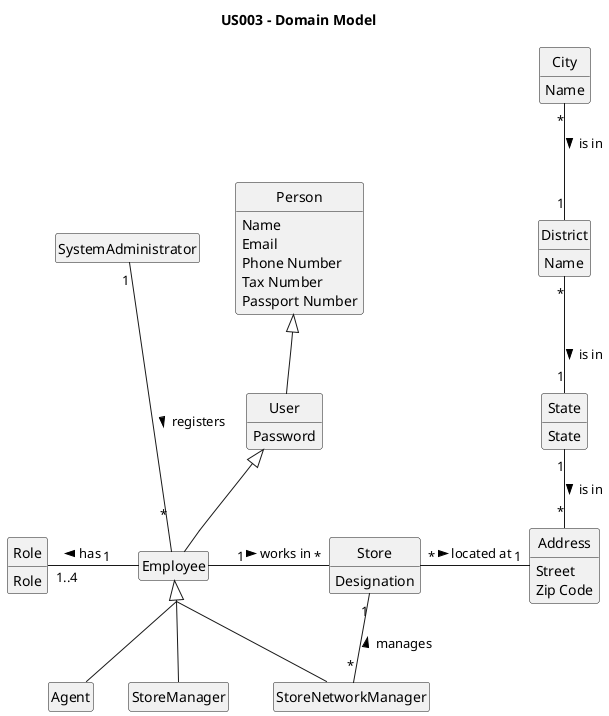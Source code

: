 @startuml
'https://plantuml.com/class-diagram

title US003 - Domain Model

skinparam monochrome true
skinparam packageStyle rectangle
skinparam shadowing false
hide empty members
skinparam groupInheritance 3
hide circle

class SystemAdministrator

class User

class Employee

class Role

class SystemAdministrator

class Agent

class StoreManager

class StoreNetworkManager

class Store

class Address

class Person

class Person{
Name
Email
Phone Number
Tax Number
Passport Number
}


class User{
Password
}

class Role {
Role
}

class Store {
Designation

}

class Address {
Street
Zip Code
}

class District{
Name
}

class City{
Name
}

class State{
State
}

class SystemAdministrator {
}

class Employee {

}



Person <|-- User


User <|-- Employee

Employee <|-- Agent
Employee <|-- StoreNetworkManager
Employee <|-- StoreManager

SystemAdministrator "1" --- "*" Employee: registers >


Store "*" - "1" Address : located at >
Employee "1" - "*" Store : works in >

Employee "1" -left "1..4" Role : has >

Store "1" -- "*" StoreNetworkManager : manages <

State "1" -- "*" Address : is in >

District "*" -- "1" State : is in >

City "*" -- "1" District :is in >


@enduml